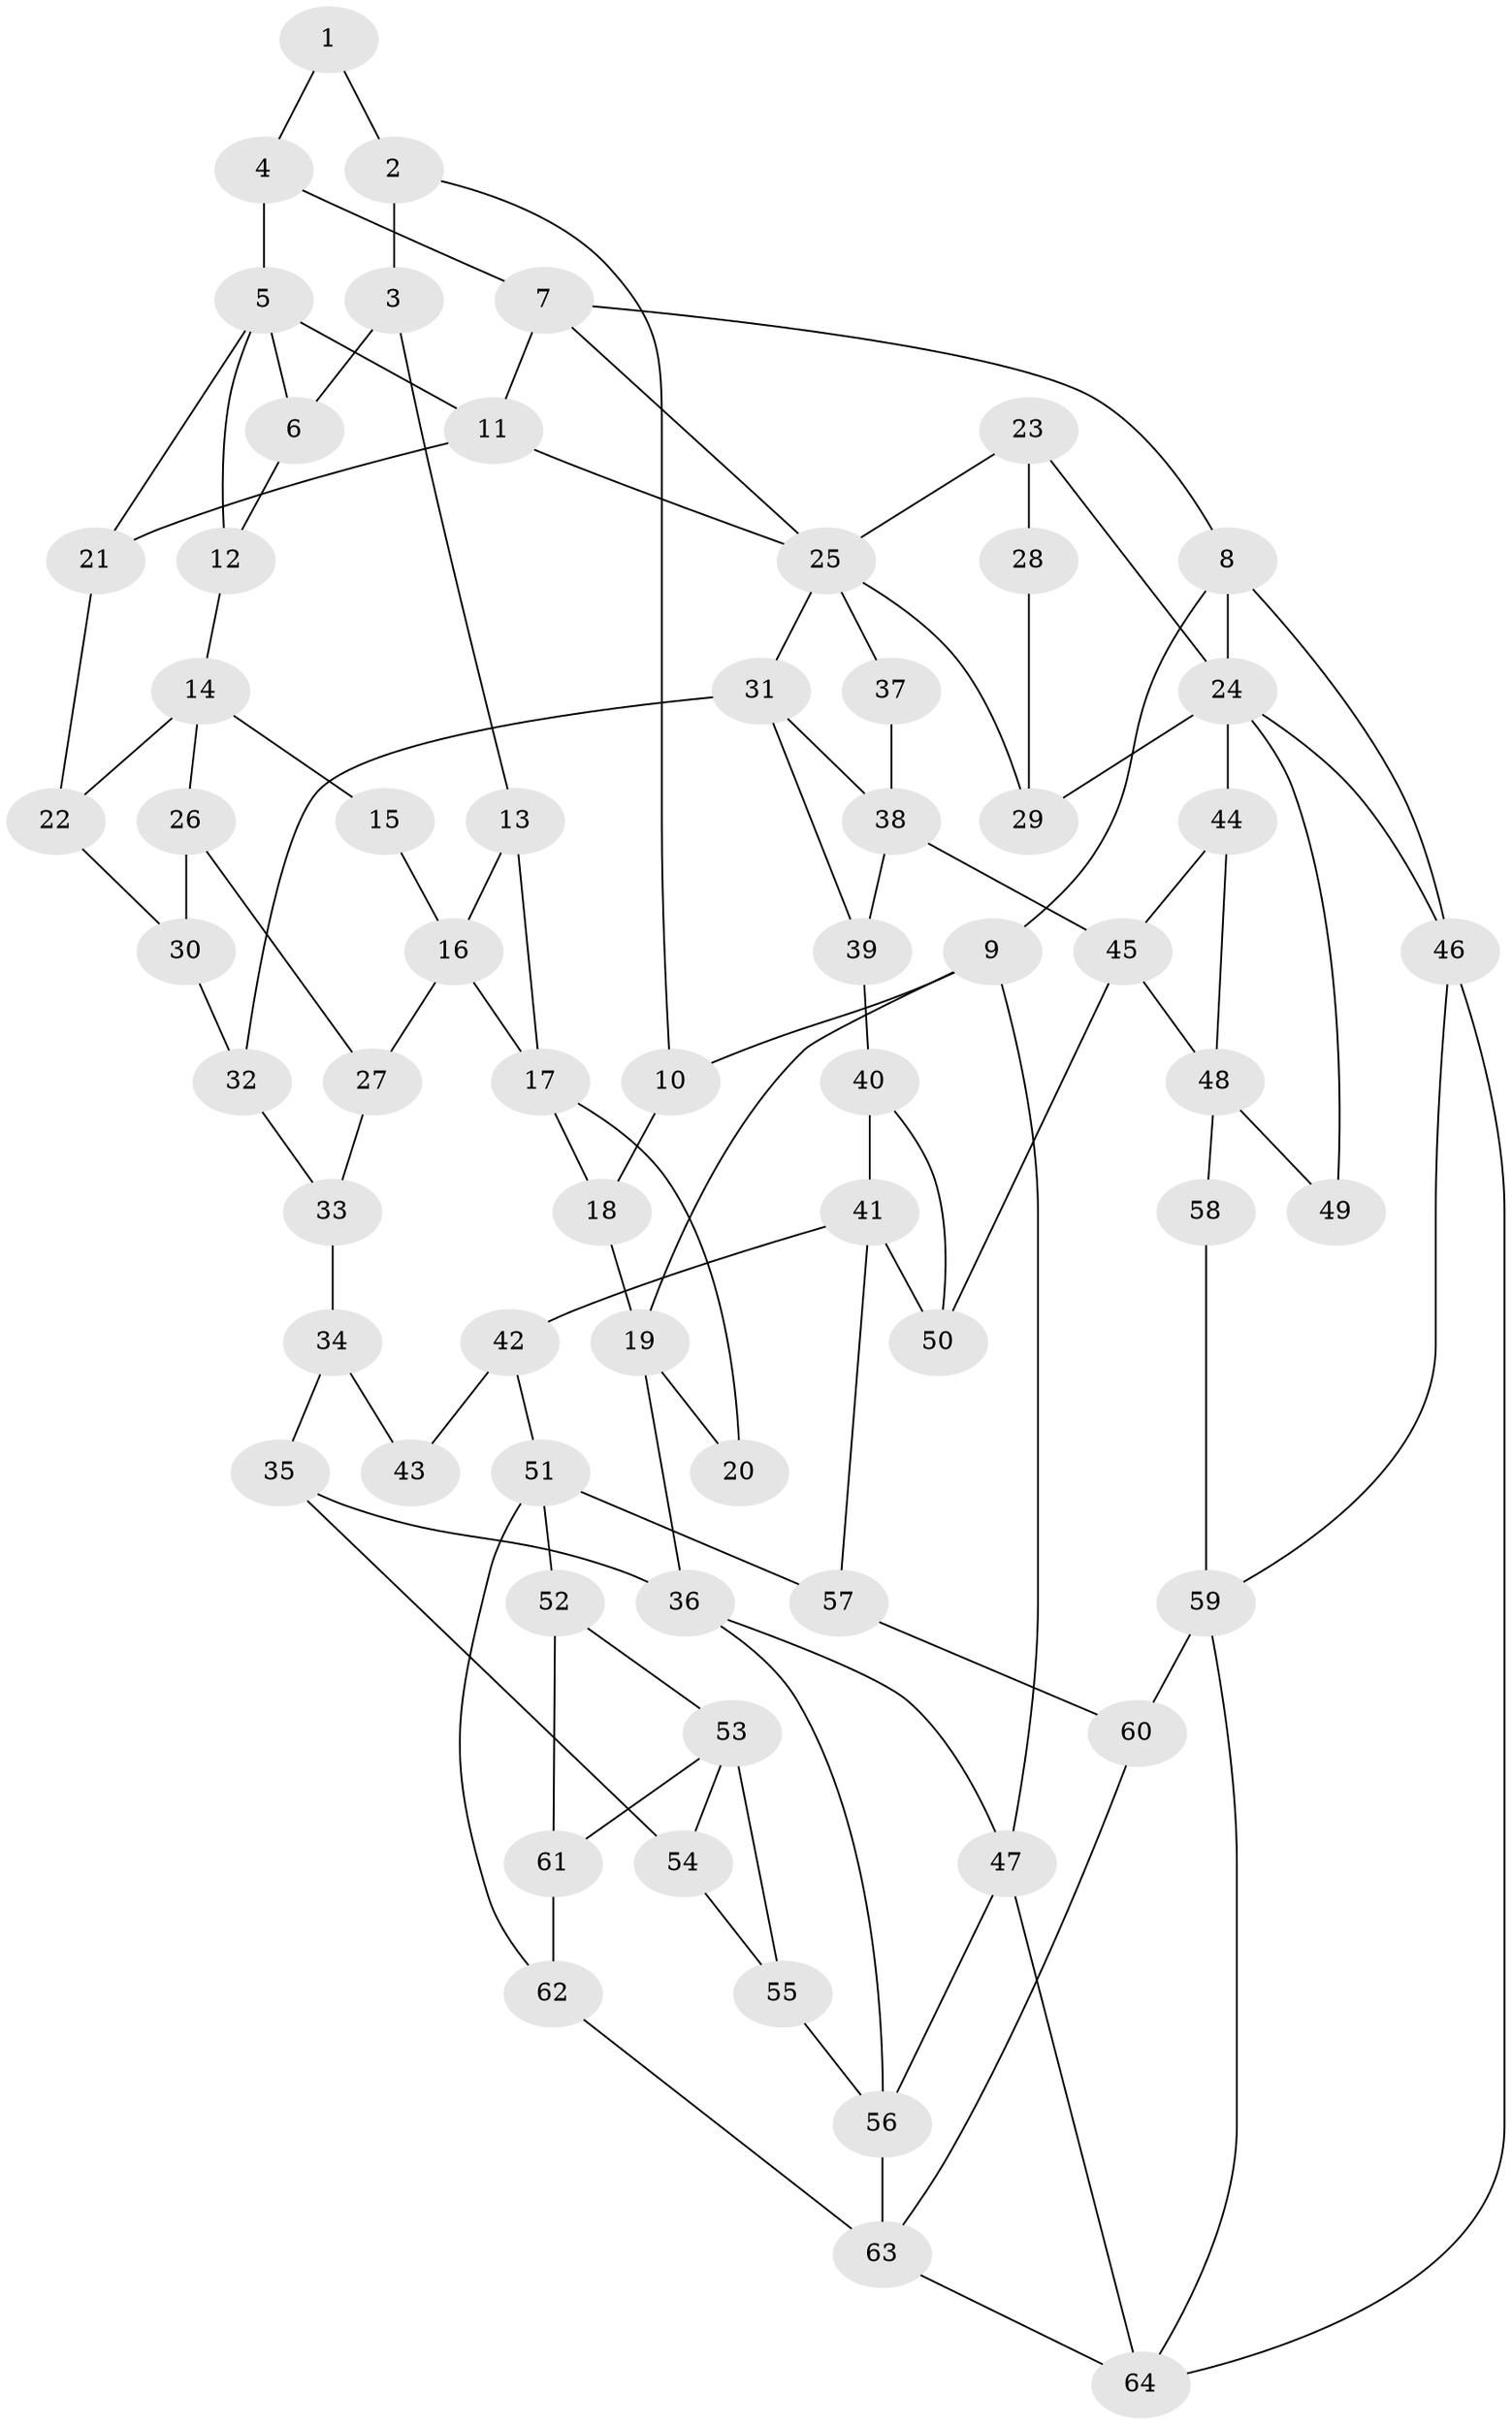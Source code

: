 // original degree distribution, {3: 0.023622047244094488, 4: 0.25196850393700787, 6: 0.2440944881889764, 5: 0.48031496062992124}
// Generated by graph-tools (version 1.1) at 2025/43/03/06/25 01:43:21]
// undirected, 64 vertices, 107 edges
graph export_dot {
graph [start="1"]
  node [color=gray90,style=filled];
  1;
  2;
  3;
  4;
  5;
  6;
  7;
  8;
  9;
  10;
  11;
  12;
  13;
  14;
  15;
  16;
  17;
  18;
  19;
  20;
  21;
  22;
  23;
  24;
  25;
  26;
  27;
  28;
  29;
  30;
  31;
  32;
  33;
  34;
  35;
  36;
  37;
  38;
  39;
  40;
  41;
  42;
  43;
  44;
  45;
  46;
  47;
  48;
  49;
  50;
  51;
  52;
  53;
  54;
  55;
  56;
  57;
  58;
  59;
  60;
  61;
  62;
  63;
  64;
  1 -- 2 [weight=1.0];
  1 -- 4 [weight=1.0];
  2 -- 3 [weight=1.0];
  2 -- 10 [weight=1.0];
  3 -- 6 [weight=1.0];
  3 -- 13 [weight=2.0];
  4 -- 5 [weight=2.0];
  4 -- 7 [weight=1.0];
  5 -- 6 [weight=1.0];
  5 -- 11 [weight=1.0];
  5 -- 12 [weight=1.0];
  5 -- 21 [weight=1.0];
  6 -- 12 [weight=1.0];
  7 -- 8 [weight=1.0];
  7 -- 11 [weight=1.0];
  7 -- 25 [weight=1.0];
  8 -- 9 [weight=1.0];
  8 -- 24 [weight=1.0];
  8 -- 46 [weight=1.0];
  9 -- 10 [weight=1.0];
  9 -- 19 [weight=1.0];
  9 -- 47 [weight=1.0];
  10 -- 18 [weight=1.0];
  11 -- 21 [weight=1.0];
  11 -- 25 [weight=1.0];
  12 -- 14 [weight=1.0];
  13 -- 16 [weight=2.0];
  13 -- 17 [weight=2.0];
  14 -- 15 [weight=2.0];
  14 -- 22 [weight=1.0];
  14 -- 26 [weight=2.0];
  15 -- 16 [weight=1.0];
  16 -- 17 [weight=1.0];
  16 -- 27 [weight=1.0];
  17 -- 18 [weight=1.0];
  17 -- 20 [weight=1.0];
  18 -- 19 [weight=1.0];
  19 -- 20 [weight=2.0];
  19 -- 36 [weight=2.0];
  21 -- 22 [weight=1.0];
  22 -- 30 [weight=1.0];
  23 -- 24 [weight=1.0];
  23 -- 25 [weight=1.0];
  23 -- 28 [weight=2.0];
  24 -- 29 [weight=1.0];
  24 -- 44 [weight=1.0];
  24 -- 46 [weight=1.0];
  24 -- 49 [weight=1.0];
  25 -- 29 [weight=1.0];
  25 -- 31 [weight=1.0];
  25 -- 37 [weight=1.0];
  26 -- 27 [weight=1.0];
  26 -- 30 [weight=1.0];
  27 -- 33 [weight=1.0];
  28 -- 29 [weight=1.0];
  30 -- 32 [weight=1.0];
  31 -- 32 [weight=1.0];
  31 -- 38 [weight=1.0];
  31 -- 39 [weight=1.0];
  32 -- 33 [weight=1.0];
  33 -- 34 [weight=1.0];
  34 -- 35 [weight=1.0];
  34 -- 43 [weight=1.0];
  35 -- 36 [weight=1.0];
  35 -- 54 [weight=1.0];
  36 -- 47 [weight=1.0];
  36 -- 56 [weight=1.0];
  37 -- 38 [weight=2.0];
  38 -- 39 [weight=1.0];
  38 -- 45 [weight=2.0];
  39 -- 40 [weight=1.0];
  40 -- 41 [weight=1.0];
  40 -- 50 [weight=1.0];
  41 -- 42 [weight=2.0];
  41 -- 50 [weight=1.0];
  41 -- 57 [weight=1.0];
  42 -- 43 [weight=2.0];
  42 -- 51 [weight=2.0];
  44 -- 45 [weight=1.0];
  44 -- 48 [weight=1.0];
  45 -- 48 [weight=1.0];
  45 -- 50 [weight=1.0];
  46 -- 59 [weight=1.0];
  46 -- 64 [weight=1.0];
  47 -- 56 [weight=1.0];
  47 -- 64 [weight=1.0];
  48 -- 49 [weight=2.0];
  48 -- 58 [weight=2.0];
  51 -- 52 [weight=1.0];
  51 -- 57 [weight=1.0];
  51 -- 62 [weight=1.0];
  52 -- 53 [weight=1.0];
  52 -- 61 [weight=1.0];
  53 -- 54 [weight=1.0];
  53 -- 55 [weight=3.0];
  53 -- 61 [weight=1.0];
  54 -- 55 [weight=1.0];
  55 -- 56 [weight=2.0];
  56 -- 63 [weight=2.0];
  57 -- 60 [weight=1.0];
  58 -- 59 [weight=2.0];
  59 -- 60 [weight=2.0];
  59 -- 64 [weight=1.0];
  60 -- 63 [weight=1.0];
  61 -- 62 [weight=1.0];
  62 -- 63 [weight=1.0];
  63 -- 64 [weight=1.0];
}
